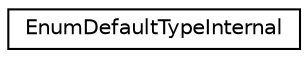 digraph "类继承关系图"
{
 // LATEX_PDF_SIZE
  edge [fontname="Helvetica",fontsize="10",labelfontname="Helvetica",labelfontsize="10"];
  node [fontname="Helvetica",fontsize="10",shape=record];
  rankdir="LR";
  Node0 [label="EnumDefaultTypeInternal",height=0.2,width=0.4,color="black", fillcolor="white", style="filled",URL="$structEnumDefaultTypeInternal.html",tooltip=" "];
}
